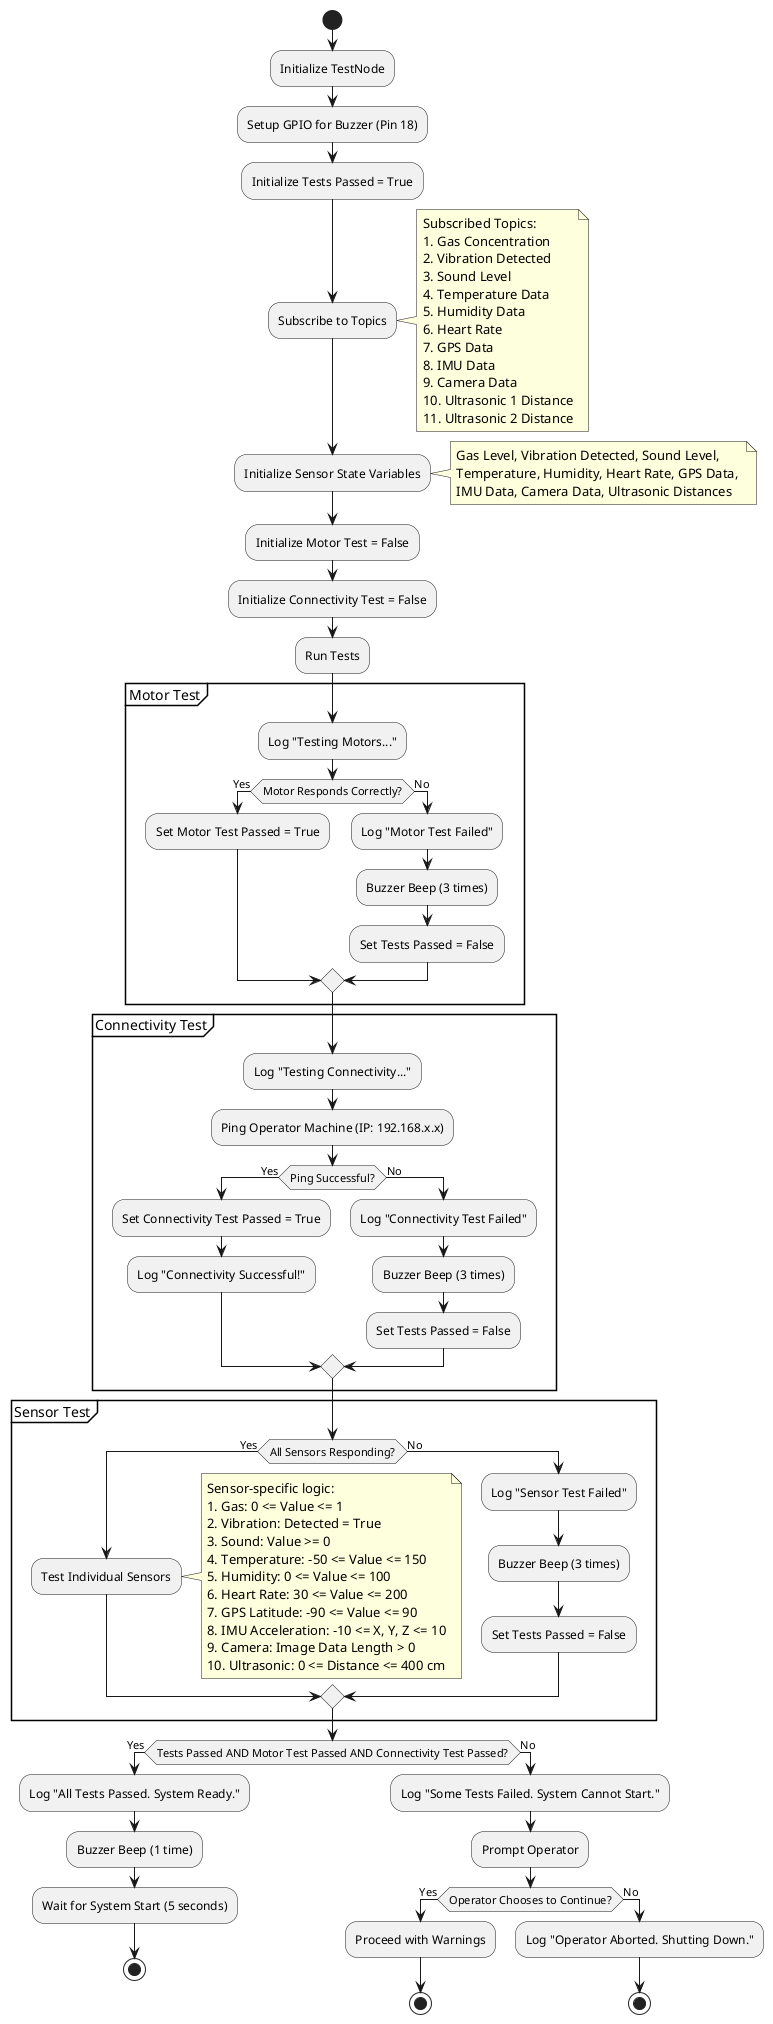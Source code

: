 @startuml
start
:Initialize TestNode;
:Setup GPIO for Buzzer (Pin 18);
:Initialize Tests Passed = True;
:Subscribe to Topics;
note right
Subscribed Topics:
1. Gas Concentration
2. Vibration Detected
3. Sound Level
4. Temperature Data
5. Humidity Data
6. Heart Rate
7. GPS Data
8. IMU Data
9. Camera Data
10. Ultrasonic 1 Distance
11. Ultrasonic 2 Distance
end note

:Initialize Sensor State Variables;
note right
Gas Level, Vibration Detected, Sound Level, 
Temperature, Humidity, Heart Rate, GPS Data, 
IMU Data, Camera Data, Ultrasonic Distances
end note

:Initialize Motor Test = False;
:Initialize Connectivity Test = False;

:Run Tests;

partition "Motor Test" {
    :Log "Testing Motors...";
    if (Motor Responds Correctly?) then (Yes)
        :Set Motor Test Passed = True;
    else (No)
        :Log "Motor Test Failed";
        :Buzzer Beep (3 times);
        :Set Tests Passed = False;
    endif
}

partition "Connectivity Test" {
    :Log "Testing Connectivity...";
    :Ping Operator Machine (IP: 192.168.x.x);
    if (Ping Successful?) then (Yes)
        :Set Connectivity Test Passed = True;
        :Log "Connectivity Successful!";
    else (No)
        :Log "Connectivity Test Failed";
        :Buzzer Beep (3 times);
        :Set Tests Passed = False;
    endif
}

partition "Sensor Test" {
    if (All Sensors Responding?) then (Yes)
        :Test Individual Sensors;
        note right
        Sensor-specific logic:
        1. Gas: 0 <= Value <= 1
        2. Vibration: Detected = True
        3. Sound: Value >= 0
        4. Temperature: -50 <= Value <= 150
        5. Humidity: 0 <= Value <= 100
        6. Heart Rate: 30 <= Value <= 200
        7. GPS Latitude: -90 <= Value <= 90
        8. IMU Acceleration: -10 <= X, Y, Z <= 10
        9. Camera: Image Data Length > 0
        10. Ultrasonic: 0 <= Distance <= 400 cm
        end note
    else (No)
        :Log "Sensor Test Failed";
        :Buzzer Beep (3 times);
        :Set Tests Passed = False;
    endif
}

if (Tests Passed AND Motor Test Passed AND Connectivity Test Passed?) then (Yes)
    :Log "All Tests Passed. System Ready.";
    :Buzzer Beep (1 time);
    :Wait for System Start (5 seconds);
    stop
else (No)
    :Log "Some Tests Failed. System Cannot Start.";
    :Prompt Operator;
    if (Operator Chooses to Continue?) then (Yes)
        :Proceed with Warnings;
        stop
    else (No)
        :Log "Operator Aborted. Shutting Down.";
        stop
    endif
endif
@enduml
